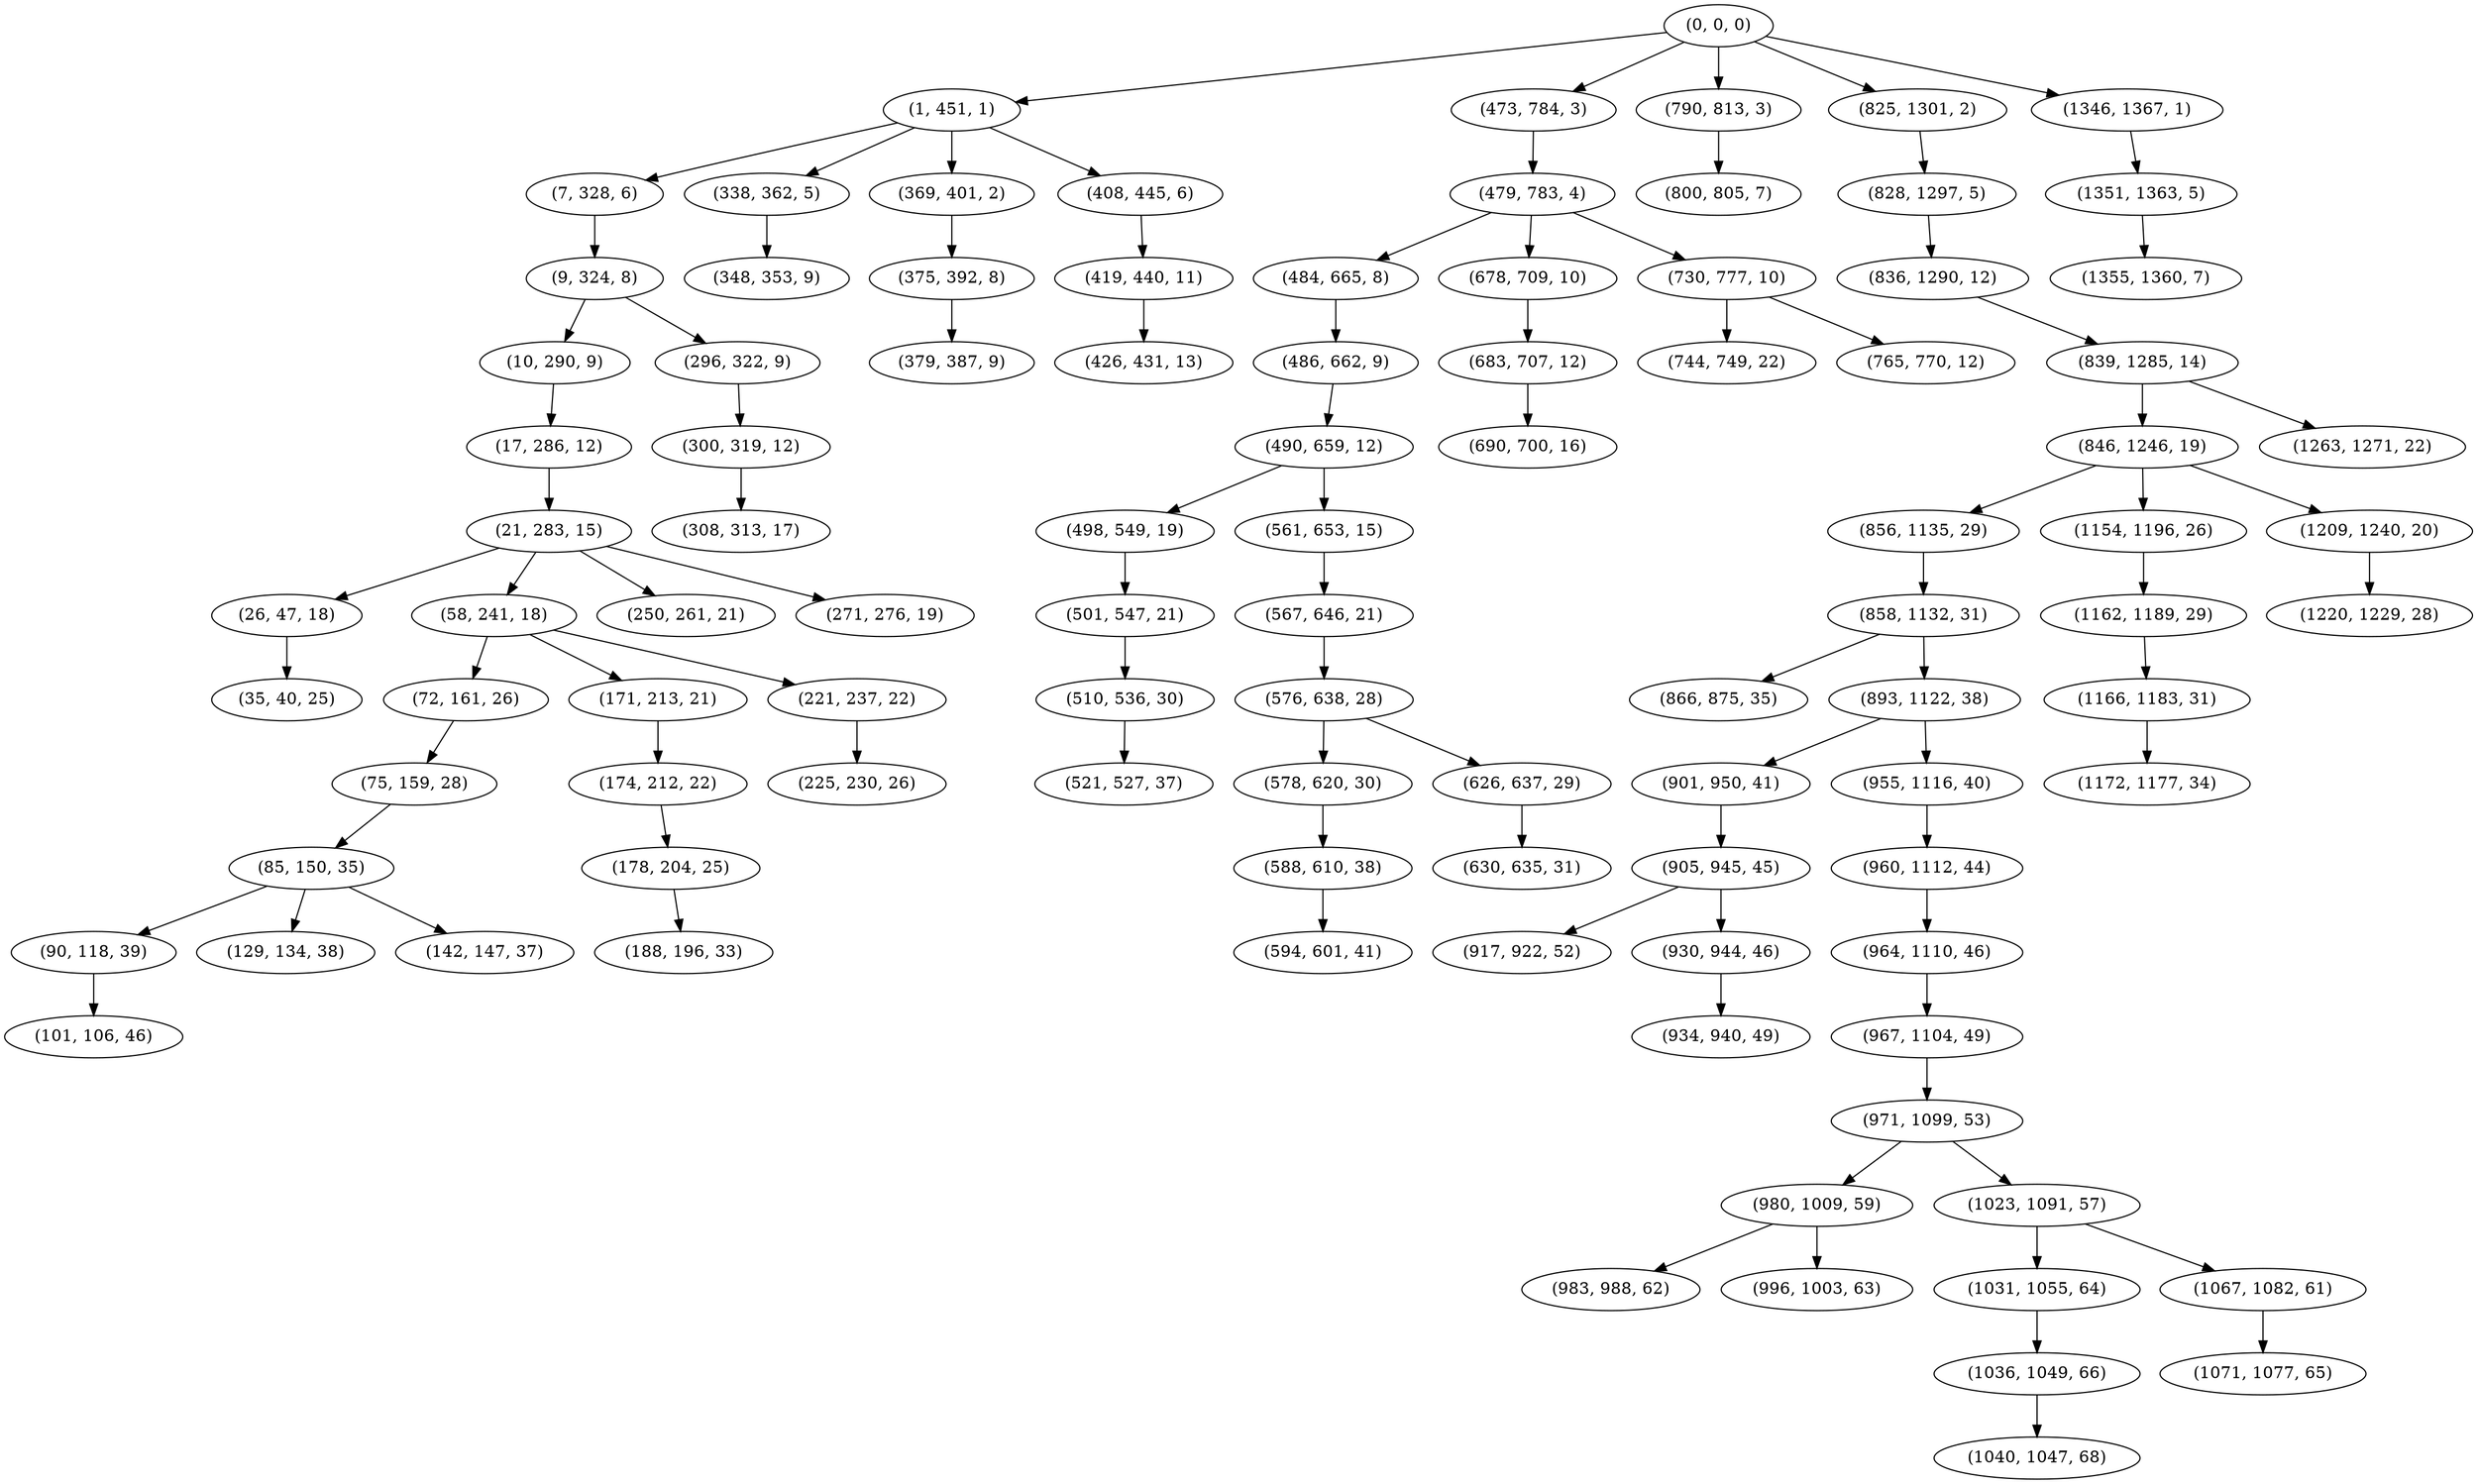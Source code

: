 digraph tree {
    "(0, 0, 0)";
    "(1, 451, 1)";
    "(7, 328, 6)";
    "(9, 324, 8)";
    "(10, 290, 9)";
    "(17, 286, 12)";
    "(21, 283, 15)";
    "(26, 47, 18)";
    "(35, 40, 25)";
    "(58, 241, 18)";
    "(72, 161, 26)";
    "(75, 159, 28)";
    "(85, 150, 35)";
    "(90, 118, 39)";
    "(101, 106, 46)";
    "(129, 134, 38)";
    "(142, 147, 37)";
    "(171, 213, 21)";
    "(174, 212, 22)";
    "(178, 204, 25)";
    "(188, 196, 33)";
    "(221, 237, 22)";
    "(225, 230, 26)";
    "(250, 261, 21)";
    "(271, 276, 19)";
    "(296, 322, 9)";
    "(300, 319, 12)";
    "(308, 313, 17)";
    "(338, 362, 5)";
    "(348, 353, 9)";
    "(369, 401, 2)";
    "(375, 392, 8)";
    "(379, 387, 9)";
    "(408, 445, 6)";
    "(419, 440, 11)";
    "(426, 431, 13)";
    "(473, 784, 3)";
    "(479, 783, 4)";
    "(484, 665, 8)";
    "(486, 662, 9)";
    "(490, 659, 12)";
    "(498, 549, 19)";
    "(501, 547, 21)";
    "(510, 536, 30)";
    "(521, 527, 37)";
    "(561, 653, 15)";
    "(567, 646, 21)";
    "(576, 638, 28)";
    "(578, 620, 30)";
    "(588, 610, 38)";
    "(594, 601, 41)";
    "(626, 637, 29)";
    "(630, 635, 31)";
    "(678, 709, 10)";
    "(683, 707, 12)";
    "(690, 700, 16)";
    "(730, 777, 10)";
    "(744, 749, 22)";
    "(765, 770, 12)";
    "(790, 813, 3)";
    "(800, 805, 7)";
    "(825, 1301, 2)";
    "(828, 1297, 5)";
    "(836, 1290, 12)";
    "(839, 1285, 14)";
    "(846, 1246, 19)";
    "(856, 1135, 29)";
    "(858, 1132, 31)";
    "(866, 875, 35)";
    "(893, 1122, 38)";
    "(901, 950, 41)";
    "(905, 945, 45)";
    "(917, 922, 52)";
    "(930, 944, 46)";
    "(934, 940, 49)";
    "(955, 1116, 40)";
    "(960, 1112, 44)";
    "(964, 1110, 46)";
    "(967, 1104, 49)";
    "(971, 1099, 53)";
    "(980, 1009, 59)";
    "(983, 988, 62)";
    "(996, 1003, 63)";
    "(1023, 1091, 57)";
    "(1031, 1055, 64)";
    "(1036, 1049, 66)";
    "(1040, 1047, 68)";
    "(1067, 1082, 61)";
    "(1071, 1077, 65)";
    "(1154, 1196, 26)";
    "(1162, 1189, 29)";
    "(1166, 1183, 31)";
    "(1172, 1177, 34)";
    "(1209, 1240, 20)";
    "(1220, 1229, 28)";
    "(1263, 1271, 22)";
    "(1346, 1367, 1)";
    "(1351, 1363, 5)";
    "(1355, 1360, 7)";
    "(0, 0, 0)" -> "(1, 451, 1)";
    "(0, 0, 0)" -> "(473, 784, 3)";
    "(0, 0, 0)" -> "(790, 813, 3)";
    "(0, 0, 0)" -> "(825, 1301, 2)";
    "(0, 0, 0)" -> "(1346, 1367, 1)";
    "(1, 451, 1)" -> "(7, 328, 6)";
    "(1, 451, 1)" -> "(338, 362, 5)";
    "(1, 451, 1)" -> "(369, 401, 2)";
    "(1, 451, 1)" -> "(408, 445, 6)";
    "(7, 328, 6)" -> "(9, 324, 8)";
    "(9, 324, 8)" -> "(10, 290, 9)";
    "(9, 324, 8)" -> "(296, 322, 9)";
    "(10, 290, 9)" -> "(17, 286, 12)";
    "(17, 286, 12)" -> "(21, 283, 15)";
    "(21, 283, 15)" -> "(26, 47, 18)";
    "(21, 283, 15)" -> "(58, 241, 18)";
    "(21, 283, 15)" -> "(250, 261, 21)";
    "(21, 283, 15)" -> "(271, 276, 19)";
    "(26, 47, 18)" -> "(35, 40, 25)";
    "(58, 241, 18)" -> "(72, 161, 26)";
    "(58, 241, 18)" -> "(171, 213, 21)";
    "(58, 241, 18)" -> "(221, 237, 22)";
    "(72, 161, 26)" -> "(75, 159, 28)";
    "(75, 159, 28)" -> "(85, 150, 35)";
    "(85, 150, 35)" -> "(90, 118, 39)";
    "(85, 150, 35)" -> "(129, 134, 38)";
    "(85, 150, 35)" -> "(142, 147, 37)";
    "(90, 118, 39)" -> "(101, 106, 46)";
    "(171, 213, 21)" -> "(174, 212, 22)";
    "(174, 212, 22)" -> "(178, 204, 25)";
    "(178, 204, 25)" -> "(188, 196, 33)";
    "(221, 237, 22)" -> "(225, 230, 26)";
    "(296, 322, 9)" -> "(300, 319, 12)";
    "(300, 319, 12)" -> "(308, 313, 17)";
    "(338, 362, 5)" -> "(348, 353, 9)";
    "(369, 401, 2)" -> "(375, 392, 8)";
    "(375, 392, 8)" -> "(379, 387, 9)";
    "(408, 445, 6)" -> "(419, 440, 11)";
    "(419, 440, 11)" -> "(426, 431, 13)";
    "(473, 784, 3)" -> "(479, 783, 4)";
    "(479, 783, 4)" -> "(484, 665, 8)";
    "(479, 783, 4)" -> "(678, 709, 10)";
    "(479, 783, 4)" -> "(730, 777, 10)";
    "(484, 665, 8)" -> "(486, 662, 9)";
    "(486, 662, 9)" -> "(490, 659, 12)";
    "(490, 659, 12)" -> "(498, 549, 19)";
    "(490, 659, 12)" -> "(561, 653, 15)";
    "(498, 549, 19)" -> "(501, 547, 21)";
    "(501, 547, 21)" -> "(510, 536, 30)";
    "(510, 536, 30)" -> "(521, 527, 37)";
    "(561, 653, 15)" -> "(567, 646, 21)";
    "(567, 646, 21)" -> "(576, 638, 28)";
    "(576, 638, 28)" -> "(578, 620, 30)";
    "(576, 638, 28)" -> "(626, 637, 29)";
    "(578, 620, 30)" -> "(588, 610, 38)";
    "(588, 610, 38)" -> "(594, 601, 41)";
    "(626, 637, 29)" -> "(630, 635, 31)";
    "(678, 709, 10)" -> "(683, 707, 12)";
    "(683, 707, 12)" -> "(690, 700, 16)";
    "(730, 777, 10)" -> "(744, 749, 22)";
    "(730, 777, 10)" -> "(765, 770, 12)";
    "(790, 813, 3)" -> "(800, 805, 7)";
    "(825, 1301, 2)" -> "(828, 1297, 5)";
    "(828, 1297, 5)" -> "(836, 1290, 12)";
    "(836, 1290, 12)" -> "(839, 1285, 14)";
    "(839, 1285, 14)" -> "(846, 1246, 19)";
    "(839, 1285, 14)" -> "(1263, 1271, 22)";
    "(846, 1246, 19)" -> "(856, 1135, 29)";
    "(846, 1246, 19)" -> "(1154, 1196, 26)";
    "(846, 1246, 19)" -> "(1209, 1240, 20)";
    "(856, 1135, 29)" -> "(858, 1132, 31)";
    "(858, 1132, 31)" -> "(866, 875, 35)";
    "(858, 1132, 31)" -> "(893, 1122, 38)";
    "(893, 1122, 38)" -> "(901, 950, 41)";
    "(893, 1122, 38)" -> "(955, 1116, 40)";
    "(901, 950, 41)" -> "(905, 945, 45)";
    "(905, 945, 45)" -> "(917, 922, 52)";
    "(905, 945, 45)" -> "(930, 944, 46)";
    "(930, 944, 46)" -> "(934, 940, 49)";
    "(955, 1116, 40)" -> "(960, 1112, 44)";
    "(960, 1112, 44)" -> "(964, 1110, 46)";
    "(964, 1110, 46)" -> "(967, 1104, 49)";
    "(967, 1104, 49)" -> "(971, 1099, 53)";
    "(971, 1099, 53)" -> "(980, 1009, 59)";
    "(971, 1099, 53)" -> "(1023, 1091, 57)";
    "(980, 1009, 59)" -> "(983, 988, 62)";
    "(980, 1009, 59)" -> "(996, 1003, 63)";
    "(1023, 1091, 57)" -> "(1031, 1055, 64)";
    "(1023, 1091, 57)" -> "(1067, 1082, 61)";
    "(1031, 1055, 64)" -> "(1036, 1049, 66)";
    "(1036, 1049, 66)" -> "(1040, 1047, 68)";
    "(1067, 1082, 61)" -> "(1071, 1077, 65)";
    "(1154, 1196, 26)" -> "(1162, 1189, 29)";
    "(1162, 1189, 29)" -> "(1166, 1183, 31)";
    "(1166, 1183, 31)" -> "(1172, 1177, 34)";
    "(1209, 1240, 20)" -> "(1220, 1229, 28)";
    "(1346, 1367, 1)" -> "(1351, 1363, 5)";
    "(1351, 1363, 5)" -> "(1355, 1360, 7)";
}
